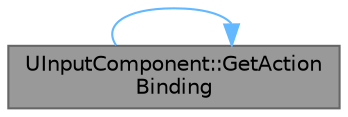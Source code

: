 digraph "UInputComponent::GetActionBinding"
{
 // INTERACTIVE_SVG=YES
 // LATEX_PDF_SIZE
  bgcolor="transparent";
  edge [fontname=Helvetica,fontsize=10,labelfontname=Helvetica,labelfontsize=10];
  node [fontname=Helvetica,fontsize=10,shape=box,height=0.2,width=0.4];
  rankdir="LR";
  Node1 [id="Node000001",label="UInputComponent::GetAction\lBinding",height=0.2,width=0.4,color="gray40", fillcolor="grey60", style="filled", fontcolor="black",tooltip="Gets the action binding with the specified index."];
  Node1 -> Node1 [id="edge1_Node000001_Node000001",color="steelblue1",style="solid",tooltip=" "];
}
